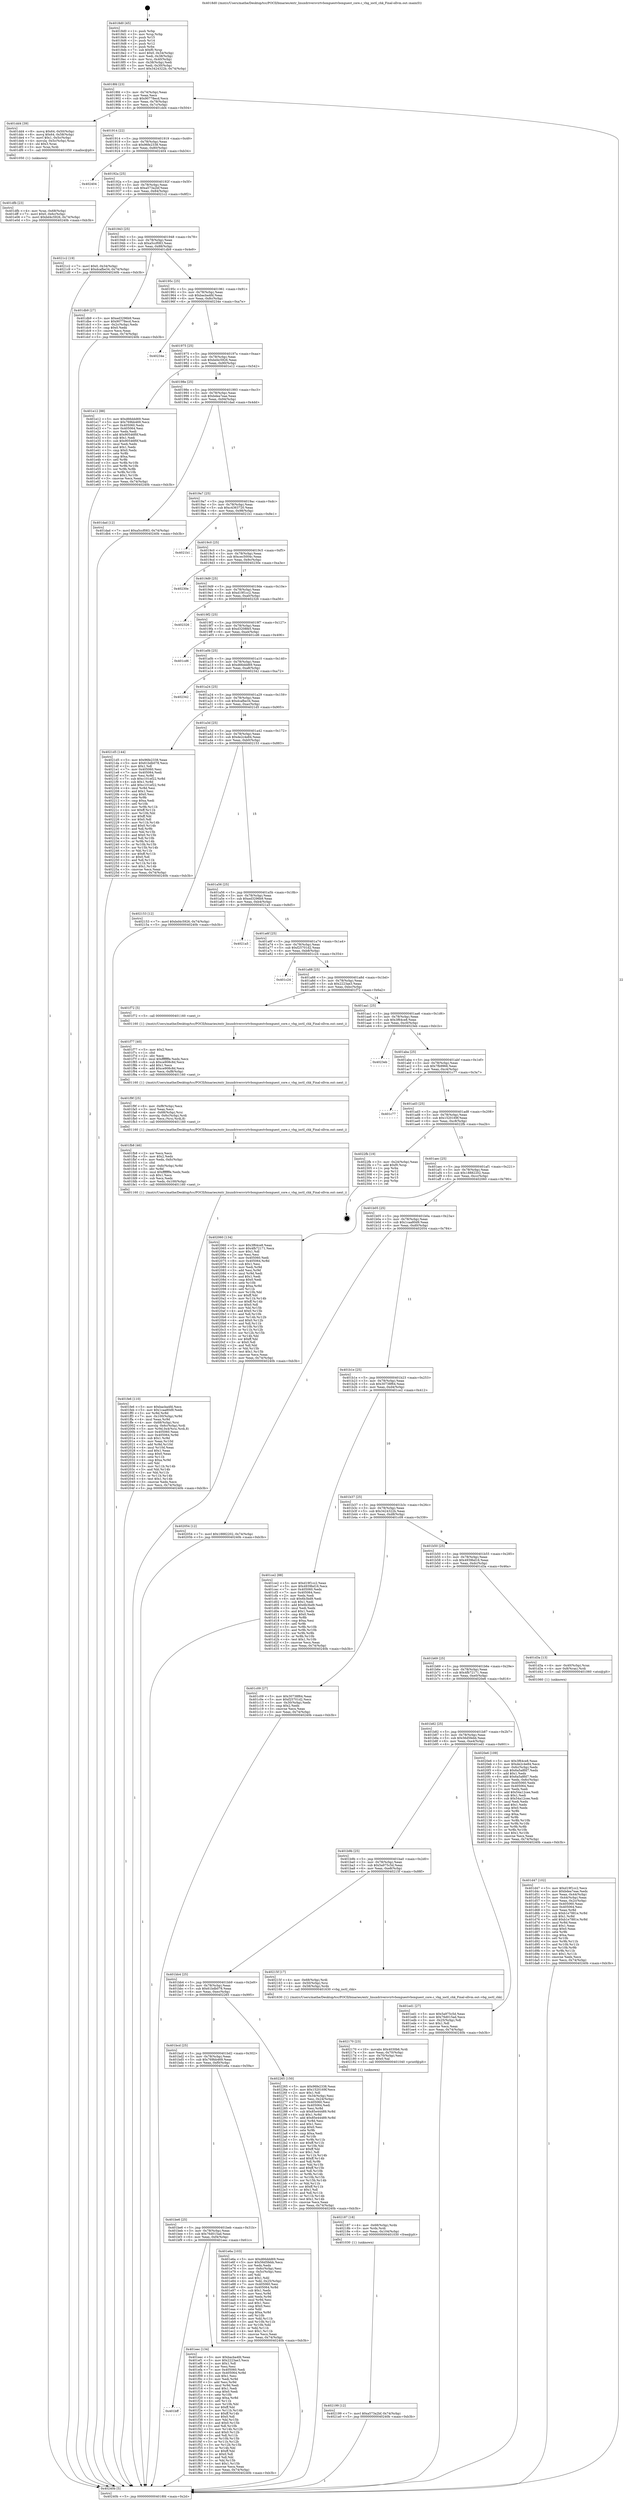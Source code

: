 digraph "0x4018d0" {
  label = "0x4018d0 (/mnt/c/Users/mathe/Desktop/tcc/POCII/binaries/extr_linuxdriversvirtvboxguestvboxguest_core.c_vbg_ioctl_chk_Final-ollvm.out::main(0))"
  labelloc = "t"
  node[shape=record]

  Entry [label="",width=0.3,height=0.3,shape=circle,fillcolor=black,style=filled]
  "0x4018fd" [label="{
     0x4018fd [23]\l
     | [instrs]\l
     &nbsp;&nbsp;0x4018fd \<+3\>: mov -0x74(%rbp),%eax\l
     &nbsp;&nbsp;0x401900 \<+2\>: mov %eax,%ecx\l
     &nbsp;&nbsp;0x401902 \<+6\>: sub $0x90778ecd,%ecx\l
     &nbsp;&nbsp;0x401908 \<+3\>: mov %eax,-0x78(%rbp)\l
     &nbsp;&nbsp;0x40190b \<+3\>: mov %ecx,-0x7c(%rbp)\l
     &nbsp;&nbsp;0x40190e \<+6\>: je 0000000000401dd4 \<main+0x504\>\l
  }"]
  "0x401dd4" [label="{
     0x401dd4 [39]\l
     | [instrs]\l
     &nbsp;&nbsp;0x401dd4 \<+8\>: movq $0x64,-0x50(%rbp)\l
     &nbsp;&nbsp;0x401ddc \<+8\>: movq $0x64,-0x58(%rbp)\l
     &nbsp;&nbsp;0x401de4 \<+7\>: movl $0x1,-0x5c(%rbp)\l
     &nbsp;&nbsp;0x401deb \<+4\>: movslq -0x5c(%rbp),%rax\l
     &nbsp;&nbsp;0x401def \<+4\>: shl $0x3,%rax\l
     &nbsp;&nbsp;0x401df3 \<+3\>: mov %rax,%rdi\l
     &nbsp;&nbsp;0x401df6 \<+5\>: call 0000000000401050 \<malloc@plt\>\l
     | [calls]\l
     &nbsp;&nbsp;0x401050 \{1\} (unknown)\l
  }"]
  "0x401914" [label="{
     0x401914 [22]\l
     | [instrs]\l
     &nbsp;&nbsp;0x401914 \<+5\>: jmp 0000000000401919 \<main+0x49\>\l
     &nbsp;&nbsp;0x401919 \<+3\>: mov -0x78(%rbp),%eax\l
     &nbsp;&nbsp;0x40191c \<+5\>: sub $0x96fe2338,%eax\l
     &nbsp;&nbsp;0x401921 \<+3\>: mov %eax,-0x80(%rbp)\l
     &nbsp;&nbsp;0x401924 \<+6\>: je 0000000000402404 \<main+0xb34\>\l
  }"]
  Exit [label="",width=0.3,height=0.3,shape=circle,fillcolor=black,style=filled,peripheries=2]
  "0x402404" [label="{
     0x402404\l
  }", style=dashed]
  "0x40192a" [label="{
     0x40192a [25]\l
     | [instrs]\l
     &nbsp;&nbsp;0x40192a \<+5\>: jmp 000000000040192f \<main+0x5f\>\l
     &nbsp;&nbsp;0x40192f \<+3\>: mov -0x78(%rbp),%eax\l
     &nbsp;&nbsp;0x401932 \<+5\>: sub $0xa573a2bf,%eax\l
     &nbsp;&nbsp;0x401937 \<+6\>: mov %eax,-0x84(%rbp)\l
     &nbsp;&nbsp;0x40193d \<+6\>: je 00000000004021c2 \<main+0x8f2\>\l
  }"]
  "0x402199" [label="{
     0x402199 [12]\l
     | [instrs]\l
     &nbsp;&nbsp;0x402199 \<+7\>: movl $0xa573a2bf,-0x74(%rbp)\l
     &nbsp;&nbsp;0x4021a0 \<+5\>: jmp 000000000040240b \<main+0xb3b\>\l
  }"]
  "0x4021c2" [label="{
     0x4021c2 [19]\l
     | [instrs]\l
     &nbsp;&nbsp;0x4021c2 \<+7\>: movl $0x0,-0x34(%rbp)\l
     &nbsp;&nbsp;0x4021c9 \<+7\>: movl $0xdcafbe34,-0x74(%rbp)\l
     &nbsp;&nbsp;0x4021d0 \<+5\>: jmp 000000000040240b \<main+0xb3b\>\l
  }"]
  "0x401943" [label="{
     0x401943 [25]\l
     | [instrs]\l
     &nbsp;&nbsp;0x401943 \<+5\>: jmp 0000000000401948 \<main+0x78\>\l
     &nbsp;&nbsp;0x401948 \<+3\>: mov -0x78(%rbp),%eax\l
     &nbsp;&nbsp;0x40194b \<+5\>: sub $0xa5ccf083,%eax\l
     &nbsp;&nbsp;0x401950 \<+6\>: mov %eax,-0x88(%rbp)\l
     &nbsp;&nbsp;0x401956 \<+6\>: je 0000000000401db9 \<main+0x4e9\>\l
  }"]
  "0x402187" [label="{
     0x402187 [18]\l
     | [instrs]\l
     &nbsp;&nbsp;0x402187 \<+4\>: mov -0x68(%rbp),%rdx\l
     &nbsp;&nbsp;0x40218b \<+3\>: mov %rdx,%rdi\l
     &nbsp;&nbsp;0x40218e \<+6\>: mov %eax,-0x104(%rbp)\l
     &nbsp;&nbsp;0x402194 \<+5\>: call 0000000000401030 \<free@plt\>\l
     | [calls]\l
     &nbsp;&nbsp;0x401030 \{1\} (unknown)\l
  }"]
  "0x401db9" [label="{
     0x401db9 [27]\l
     | [instrs]\l
     &nbsp;&nbsp;0x401db9 \<+5\>: mov $0xed3296b9,%eax\l
     &nbsp;&nbsp;0x401dbe \<+5\>: mov $0x90778ecd,%ecx\l
     &nbsp;&nbsp;0x401dc3 \<+3\>: mov -0x2c(%rbp),%edx\l
     &nbsp;&nbsp;0x401dc6 \<+3\>: cmp $0x0,%edx\l
     &nbsp;&nbsp;0x401dc9 \<+3\>: cmove %ecx,%eax\l
     &nbsp;&nbsp;0x401dcc \<+3\>: mov %eax,-0x74(%rbp)\l
     &nbsp;&nbsp;0x401dcf \<+5\>: jmp 000000000040240b \<main+0xb3b\>\l
  }"]
  "0x40195c" [label="{
     0x40195c [25]\l
     | [instrs]\l
     &nbsp;&nbsp;0x40195c \<+5\>: jmp 0000000000401961 \<main+0x91\>\l
     &nbsp;&nbsp;0x401961 \<+3\>: mov -0x78(%rbp),%eax\l
     &nbsp;&nbsp;0x401964 \<+5\>: sub $0xbacba4fd,%eax\l
     &nbsp;&nbsp;0x401969 \<+6\>: mov %eax,-0x8c(%rbp)\l
     &nbsp;&nbsp;0x40196f \<+6\>: je 000000000040234e \<main+0xa7e\>\l
  }"]
  "0x402170" [label="{
     0x402170 [23]\l
     | [instrs]\l
     &nbsp;&nbsp;0x402170 \<+10\>: movabs $0x4030b6,%rdi\l
     &nbsp;&nbsp;0x40217a \<+3\>: mov %eax,-0x70(%rbp)\l
     &nbsp;&nbsp;0x40217d \<+3\>: mov -0x70(%rbp),%esi\l
     &nbsp;&nbsp;0x402180 \<+2\>: mov $0x0,%al\l
     &nbsp;&nbsp;0x402182 \<+5\>: call 0000000000401040 \<printf@plt\>\l
     | [calls]\l
     &nbsp;&nbsp;0x401040 \{1\} (unknown)\l
  }"]
  "0x40234e" [label="{
     0x40234e\l
  }", style=dashed]
  "0x401975" [label="{
     0x401975 [25]\l
     | [instrs]\l
     &nbsp;&nbsp;0x401975 \<+5\>: jmp 000000000040197a \<main+0xaa\>\l
     &nbsp;&nbsp;0x40197a \<+3\>: mov -0x78(%rbp),%eax\l
     &nbsp;&nbsp;0x40197d \<+5\>: sub $0xbd4c5926,%eax\l
     &nbsp;&nbsp;0x401982 \<+6\>: mov %eax,-0x90(%rbp)\l
     &nbsp;&nbsp;0x401988 \<+6\>: je 0000000000401e12 \<main+0x542\>\l
  }"]
  "0x401fe6" [label="{
     0x401fe6 [110]\l
     | [instrs]\l
     &nbsp;&nbsp;0x401fe6 \<+5\>: mov $0xbacba4fd,%ecx\l
     &nbsp;&nbsp;0x401feb \<+5\>: mov $0x1caa80d9,%edx\l
     &nbsp;&nbsp;0x401ff0 \<+3\>: xor %r8d,%r8d\l
     &nbsp;&nbsp;0x401ff3 \<+7\>: mov -0x100(%rbp),%r9d\l
     &nbsp;&nbsp;0x401ffa \<+4\>: imul %eax,%r9d\l
     &nbsp;&nbsp;0x401ffe \<+4\>: mov -0x68(%rbp),%rsi\l
     &nbsp;&nbsp;0x402002 \<+4\>: movslq -0x6c(%rbp),%rdi\l
     &nbsp;&nbsp;0x402006 \<+5\>: mov %r9d,0x4(%rsi,%rdi,8)\l
     &nbsp;&nbsp;0x40200b \<+7\>: mov 0x405060,%eax\l
     &nbsp;&nbsp;0x402012 \<+8\>: mov 0x405064,%r9d\l
     &nbsp;&nbsp;0x40201a \<+4\>: sub $0x1,%r8d\l
     &nbsp;&nbsp;0x40201e \<+3\>: mov %eax,%r10d\l
     &nbsp;&nbsp;0x402021 \<+3\>: add %r8d,%r10d\l
     &nbsp;&nbsp;0x402024 \<+4\>: imul %r10d,%eax\l
     &nbsp;&nbsp;0x402028 \<+3\>: and $0x1,%eax\l
     &nbsp;&nbsp;0x40202b \<+3\>: cmp $0x0,%eax\l
     &nbsp;&nbsp;0x40202e \<+4\>: sete %r11b\l
     &nbsp;&nbsp;0x402032 \<+4\>: cmp $0xa,%r9d\l
     &nbsp;&nbsp;0x402036 \<+3\>: setl %bl\l
     &nbsp;&nbsp;0x402039 \<+3\>: mov %r11b,%r14b\l
     &nbsp;&nbsp;0x40203c \<+3\>: and %bl,%r14b\l
     &nbsp;&nbsp;0x40203f \<+3\>: xor %bl,%r11b\l
     &nbsp;&nbsp;0x402042 \<+3\>: or %r11b,%r14b\l
     &nbsp;&nbsp;0x402045 \<+4\>: test $0x1,%r14b\l
     &nbsp;&nbsp;0x402049 \<+3\>: cmovne %edx,%ecx\l
     &nbsp;&nbsp;0x40204c \<+3\>: mov %ecx,-0x74(%rbp)\l
     &nbsp;&nbsp;0x40204f \<+5\>: jmp 000000000040240b \<main+0xb3b\>\l
  }"]
  "0x401e12" [label="{
     0x401e12 [88]\l
     | [instrs]\l
     &nbsp;&nbsp;0x401e12 \<+5\>: mov $0xd66ddd69,%eax\l
     &nbsp;&nbsp;0x401e17 \<+5\>: mov $0x769bb469,%ecx\l
     &nbsp;&nbsp;0x401e1c \<+7\>: mov 0x405060,%edx\l
     &nbsp;&nbsp;0x401e23 \<+7\>: mov 0x405064,%esi\l
     &nbsp;&nbsp;0x401e2a \<+2\>: mov %edx,%edi\l
     &nbsp;&nbsp;0x401e2c \<+6\>: add $0x90546f0f,%edi\l
     &nbsp;&nbsp;0x401e32 \<+3\>: sub $0x1,%edi\l
     &nbsp;&nbsp;0x401e35 \<+6\>: sub $0x90546f0f,%edi\l
     &nbsp;&nbsp;0x401e3b \<+3\>: imul %edi,%edx\l
     &nbsp;&nbsp;0x401e3e \<+3\>: and $0x1,%edx\l
     &nbsp;&nbsp;0x401e41 \<+3\>: cmp $0x0,%edx\l
     &nbsp;&nbsp;0x401e44 \<+4\>: sete %r8b\l
     &nbsp;&nbsp;0x401e48 \<+3\>: cmp $0xa,%esi\l
     &nbsp;&nbsp;0x401e4b \<+4\>: setl %r9b\l
     &nbsp;&nbsp;0x401e4f \<+3\>: mov %r8b,%r10b\l
     &nbsp;&nbsp;0x401e52 \<+3\>: and %r9b,%r10b\l
     &nbsp;&nbsp;0x401e55 \<+3\>: xor %r9b,%r8b\l
     &nbsp;&nbsp;0x401e58 \<+3\>: or %r8b,%r10b\l
     &nbsp;&nbsp;0x401e5b \<+4\>: test $0x1,%r10b\l
     &nbsp;&nbsp;0x401e5f \<+3\>: cmovne %ecx,%eax\l
     &nbsp;&nbsp;0x401e62 \<+3\>: mov %eax,-0x74(%rbp)\l
     &nbsp;&nbsp;0x401e65 \<+5\>: jmp 000000000040240b \<main+0xb3b\>\l
  }"]
  "0x40198e" [label="{
     0x40198e [25]\l
     | [instrs]\l
     &nbsp;&nbsp;0x40198e \<+5\>: jmp 0000000000401993 \<main+0xc3\>\l
     &nbsp;&nbsp;0x401993 \<+3\>: mov -0x78(%rbp),%eax\l
     &nbsp;&nbsp;0x401996 \<+5\>: sub $0xbdea7eae,%eax\l
     &nbsp;&nbsp;0x40199b \<+6\>: mov %eax,-0x94(%rbp)\l
     &nbsp;&nbsp;0x4019a1 \<+6\>: je 0000000000401dad \<main+0x4dd\>\l
  }"]
  "0x401fb8" [label="{
     0x401fb8 [46]\l
     | [instrs]\l
     &nbsp;&nbsp;0x401fb8 \<+2\>: xor %ecx,%ecx\l
     &nbsp;&nbsp;0x401fba \<+5\>: mov $0x2,%edx\l
     &nbsp;&nbsp;0x401fbf \<+6\>: mov %edx,-0xfc(%rbp)\l
     &nbsp;&nbsp;0x401fc5 \<+1\>: cltd\l
     &nbsp;&nbsp;0x401fc6 \<+7\>: mov -0xfc(%rbp),%r8d\l
     &nbsp;&nbsp;0x401fcd \<+3\>: idiv %r8d\l
     &nbsp;&nbsp;0x401fd0 \<+6\>: imul $0xfffffffe,%edx,%edx\l
     &nbsp;&nbsp;0x401fd6 \<+3\>: sub $0x1,%ecx\l
     &nbsp;&nbsp;0x401fd9 \<+2\>: sub %ecx,%edx\l
     &nbsp;&nbsp;0x401fdb \<+6\>: mov %edx,-0x100(%rbp)\l
     &nbsp;&nbsp;0x401fe1 \<+5\>: call 0000000000401160 \<next_i\>\l
     | [calls]\l
     &nbsp;&nbsp;0x401160 \{1\} (/mnt/c/Users/mathe/Desktop/tcc/POCII/binaries/extr_linuxdriversvirtvboxguestvboxguest_core.c_vbg_ioctl_chk_Final-ollvm.out::next_i)\l
  }"]
  "0x401dad" [label="{
     0x401dad [12]\l
     | [instrs]\l
     &nbsp;&nbsp;0x401dad \<+7\>: movl $0xa5ccf083,-0x74(%rbp)\l
     &nbsp;&nbsp;0x401db4 \<+5\>: jmp 000000000040240b \<main+0xb3b\>\l
  }"]
  "0x4019a7" [label="{
     0x4019a7 [25]\l
     | [instrs]\l
     &nbsp;&nbsp;0x4019a7 \<+5\>: jmp 00000000004019ac \<main+0xdc\>\l
     &nbsp;&nbsp;0x4019ac \<+3\>: mov -0x78(%rbp),%eax\l
     &nbsp;&nbsp;0x4019af \<+5\>: sub $0xc4363720,%eax\l
     &nbsp;&nbsp;0x4019b4 \<+6\>: mov %eax,-0x98(%rbp)\l
     &nbsp;&nbsp;0x4019ba \<+6\>: je 00000000004021b1 \<main+0x8e1\>\l
  }"]
  "0x401f9f" [label="{
     0x401f9f [25]\l
     | [instrs]\l
     &nbsp;&nbsp;0x401f9f \<+6\>: mov -0xf8(%rbp),%ecx\l
     &nbsp;&nbsp;0x401fa5 \<+3\>: imul %eax,%ecx\l
     &nbsp;&nbsp;0x401fa8 \<+4\>: mov -0x68(%rbp),%rsi\l
     &nbsp;&nbsp;0x401fac \<+4\>: movslq -0x6c(%rbp),%rdi\l
     &nbsp;&nbsp;0x401fb0 \<+3\>: mov %ecx,(%rsi,%rdi,8)\l
     &nbsp;&nbsp;0x401fb3 \<+5\>: call 0000000000401160 \<next_i\>\l
     | [calls]\l
     &nbsp;&nbsp;0x401160 \{1\} (/mnt/c/Users/mathe/Desktop/tcc/POCII/binaries/extr_linuxdriversvirtvboxguestvboxguest_core.c_vbg_ioctl_chk_Final-ollvm.out::next_i)\l
  }"]
  "0x4021b1" [label="{
     0x4021b1\l
  }", style=dashed]
  "0x4019c0" [label="{
     0x4019c0 [25]\l
     | [instrs]\l
     &nbsp;&nbsp;0x4019c0 \<+5\>: jmp 00000000004019c5 \<main+0xf5\>\l
     &nbsp;&nbsp;0x4019c5 \<+3\>: mov -0x78(%rbp),%eax\l
     &nbsp;&nbsp;0x4019c8 \<+5\>: sub $0xcec5004c,%eax\l
     &nbsp;&nbsp;0x4019cd \<+6\>: mov %eax,-0x9c(%rbp)\l
     &nbsp;&nbsp;0x4019d3 \<+6\>: je 000000000040230e \<main+0xa3e\>\l
  }"]
  "0x401f77" [label="{
     0x401f77 [40]\l
     | [instrs]\l
     &nbsp;&nbsp;0x401f77 \<+5\>: mov $0x2,%ecx\l
     &nbsp;&nbsp;0x401f7c \<+1\>: cltd\l
     &nbsp;&nbsp;0x401f7d \<+2\>: idiv %ecx\l
     &nbsp;&nbsp;0x401f7f \<+6\>: imul $0xfffffffe,%edx,%ecx\l
     &nbsp;&nbsp;0x401f85 \<+6\>: sub $0xce908c8d,%ecx\l
     &nbsp;&nbsp;0x401f8b \<+3\>: add $0x1,%ecx\l
     &nbsp;&nbsp;0x401f8e \<+6\>: add $0xce908c8d,%ecx\l
     &nbsp;&nbsp;0x401f94 \<+6\>: mov %ecx,-0xf8(%rbp)\l
     &nbsp;&nbsp;0x401f9a \<+5\>: call 0000000000401160 \<next_i\>\l
     | [calls]\l
     &nbsp;&nbsp;0x401160 \{1\} (/mnt/c/Users/mathe/Desktop/tcc/POCII/binaries/extr_linuxdriversvirtvboxguestvboxguest_core.c_vbg_ioctl_chk_Final-ollvm.out::next_i)\l
  }"]
  "0x40230e" [label="{
     0x40230e\l
  }", style=dashed]
  "0x4019d9" [label="{
     0x4019d9 [25]\l
     | [instrs]\l
     &nbsp;&nbsp;0x4019d9 \<+5\>: jmp 00000000004019de \<main+0x10e\>\l
     &nbsp;&nbsp;0x4019de \<+3\>: mov -0x78(%rbp),%eax\l
     &nbsp;&nbsp;0x4019e1 \<+5\>: sub $0xd19f1cc2,%eax\l
     &nbsp;&nbsp;0x4019e6 \<+6\>: mov %eax,-0xa0(%rbp)\l
     &nbsp;&nbsp;0x4019ec \<+6\>: je 0000000000402326 \<main+0xa56\>\l
  }"]
  "0x401bff" [label="{
     0x401bff\l
  }", style=dashed]
  "0x402326" [label="{
     0x402326\l
  }", style=dashed]
  "0x4019f2" [label="{
     0x4019f2 [25]\l
     | [instrs]\l
     &nbsp;&nbsp;0x4019f2 \<+5\>: jmp 00000000004019f7 \<main+0x127\>\l
     &nbsp;&nbsp;0x4019f7 \<+3\>: mov -0x78(%rbp),%eax\l
     &nbsp;&nbsp;0x4019fa \<+5\>: sub $0xd3208fe5,%eax\l
     &nbsp;&nbsp;0x4019ff \<+6\>: mov %eax,-0xa4(%rbp)\l
     &nbsp;&nbsp;0x401a05 \<+6\>: je 0000000000401cd6 \<main+0x406\>\l
  }"]
  "0x401eec" [label="{
     0x401eec [134]\l
     | [instrs]\l
     &nbsp;&nbsp;0x401eec \<+5\>: mov $0xbacba4fd,%eax\l
     &nbsp;&nbsp;0x401ef1 \<+5\>: mov $0x2223ae3,%ecx\l
     &nbsp;&nbsp;0x401ef6 \<+2\>: mov $0x1,%dl\l
     &nbsp;&nbsp;0x401ef8 \<+2\>: xor %esi,%esi\l
     &nbsp;&nbsp;0x401efa \<+7\>: mov 0x405060,%edi\l
     &nbsp;&nbsp;0x401f01 \<+8\>: mov 0x405064,%r8d\l
     &nbsp;&nbsp;0x401f09 \<+3\>: sub $0x1,%esi\l
     &nbsp;&nbsp;0x401f0c \<+3\>: mov %edi,%r9d\l
     &nbsp;&nbsp;0x401f0f \<+3\>: add %esi,%r9d\l
     &nbsp;&nbsp;0x401f12 \<+4\>: imul %r9d,%edi\l
     &nbsp;&nbsp;0x401f16 \<+3\>: and $0x1,%edi\l
     &nbsp;&nbsp;0x401f19 \<+3\>: cmp $0x0,%edi\l
     &nbsp;&nbsp;0x401f1c \<+4\>: sete %r10b\l
     &nbsp;&nbsp;0x401f20 \<+4\>: cmp $0xa,%r8d\l
     &nbsp;&nbsp;0x401f24 \<+4\>: setl %r11b\l
     &nbsp;&nbsp;0x401f28 \<+3\>: mov %r10b,%bl\l
     &nbsp;&nbsp;0x401f2b \<+3\>: xor $0xff,%bl\l
     &nbsp;&nbsp;0x401f2e \<+3\>: mov %r11b,%r14b\l
     &nbsp;&nbsp;0x401f31 \<+4\>: xor $0xff,%r14b\l
     &nbsp;&nbsp;0x401f35 \<+3\>: xor $0x0,%dl\l
     &nbsp;&nbsp;0x401f38 \<+3\>: mov %bl,%r15b\l
     &nbsp;&nbsp;0x401f3b \<+4\>: and $0x0,%r15b\l
     &nbsp;&nbsp;0x401f3f \<+3\>: and %dl,%r10b\l
     &nbsp;&nbsp;0x401f42 \<+3\>: mov %r14b,%r12b\l
     &nbsp;&nbsp;0x401f45 \<+4\>: and $0x0,%r12b\l
     &nbsp;&nbsp;0x401f49 \<+3\>: and %dl,%r11b\l
     &nbsp;&nbsp;0x401f4c \<+3\>: or %r10b,%r15b\l
     &nbsp;&nbsp;0x401f4f \<+3\>: or %r11b,%r12b\l
     &nbsp;&nbsp;0x401f52 \<+3\>: xor %r12b,%r15b\l
     &nbsp;&nbsp;0x401f55 \<+3\>: or %r14b,%bl\l
     &nbsp;&nbsp;0x401f58 \<+3\>: xor $0xff,%bl\l
     &nbsp;&nbsp;0x401f5b \<+3\>: or $0x0,%dl\l
     &nbsp;&nbsp;0x401f5e \<+2\>: and %dl,%bl\l
     &nbsp;&nbsp;0x401f60 \<+3\>: or %bl,%r15b\l
     &nbsp;&nbsp;0x401f63 \<+4\>: test $0x1,%r15b\l
     &nbsp;&nbsp;0x401f67 \<+3\>: cmovne %ecx,%eax\l
     &nbsp;&nbsp;0x401f6a \<+3\>: mov %eax,-0x74(%rbp)\l
     &nbsp;&nbsp;0x401f6d \<+5\>: jmp 000000000040240b \<main+0xb3b\>\l
  }"]
  "0x401cd6" [label="{
     0x401cd6\l
  }", style=dashed]
  "0x401a0b" [label="{
     0x401a0b [25]\l
     | [instrs]\l
     &nbsp;&nbsp;0x401a0b \<+5\>: jmp 0000000000401a10 \<main+0x140\>\l
     &nbsp;&nbsp;0x401a10 \<+3\>: mov -0x78(%rbp),%eax\l
     &nbsp;&nbsp;0x401a13 \<+5\>: sub $0xd66ddd69,%eax\l
     &nbsp;&nbsp;0x401a18 \<+6\>: mov %eax,-0xa8(%rbp)\l
     &nbsp;&nbsp;0x401a1e \<+6\>: je 0000000000402342 \<main+0xa72\>\l
  }"]
  "0x401be6" [label="{
     0x401be6 [25]\l
     | [instrs]\l
     &nbsp;&nbsp;0x401be6 \<+5\>: jmp 0000000000401beb \<main+0x31b\>\l
     &nbsp;&nbsp;0x401beb \<+3\>: mov -0x78(%rbp),%eax\l
     &nbsp;&nbsp;0x401bee \<+5\>: sub $0x76d015ad,%eax\l
     &nbsp;&nbsp;0x401bf3 \<+6\>: mov %eax,-0xf4(%rbp)\l
     &nbsp;&nbsp;0x401bf9 \<+6\>: je 0000000000401eec \<main+0x61c\>\l
  }"]
  "0x402342" [label="{
     0x402342\l
  }", style=dashed]
  "0x401a24" [label="{
     0x401a24 [25]\l
     | [instrs]\l
     &nbsp;&nbsp;0x401a24 \<+5\>: jmp 0000000000401a29 \<main+0x159\>\l
     &nbsp;&nbsp;0x401a29 \<+3\>: mov -0x78(%rbp),%eax\l
     &nbsp;&nbsp;0x401a2c \<+5\>: sub $0xdcafbe34,%eax\l
     &nbsp;&nbsp;0x401a31 \<+6\>: mov %eax,-0xac(%rbp)\l
     &nbsp;&nbsp;0x401a37 \<+6\>: je 00000000004021d5 \<main+0x905\>\l
  }"]
  "0x401e6a" [label="{
     0x401e6a [103]\l
     | [instrs]\l
     &nbsp;&nbsp;0x401e6a \<+5\>: mov $0xd66ddd69,%eax\l
     &nbsp;&nbsp;0x401e6f \<+5\>: mov $0x56d5febb,%ecx\l
     &nbsp;&nbsp;0x401e74 \<+2\>: xor %edx,%edx\l
     &nbsp;&nbsp;0x401e76 \<+3\>: mov -0x6c(%rbp),%esi\l
     &nbsp;&nbsp;0x401e79 \<+3\>: cmp -0x5c(%rbp),%esi\l
     &nbsp;&nbsp;0x401e7c \<+4\>: setl %dil\l
     &nbsp;&nbsp;0x401e80 \<+4\>: and $0x1,%dil\l
     &nbsp;&nbsp;0x401e84 \<+4\>: mov %dil,-0x25(%rbp)\l
     &nbsp;&nbsp;0x401e88 \<+7\>: mov 0x405060,%esi\l
     &nbsp;&nbsp;0x401e8f \<+8\>: mov 0x405064,%r8d\l
     &nbsp;&nbsp;0x401e97 \<+3\>: sub $0x1,%edx\l
     &nbsp;&nbsp;0x401e9a \<+3\>: mov %esi,%r9d\l
     &nbsp;&nbsp;0x401e9d \<+3\>: add %edx,%r9d\l
     &nbsp;&nbsp;0x401ea0 \<+4\>: imul %r9d,%esi\l
     &nbsp;&nbsp;0x401ea4 \<+3\>: and $0x1,%esi\l
     &nbsp;&nbsp;0x401ea7 \<+3\>: cmp $0x0,%esi\l
     &nbsp;&nbsp;0x401eaa \<+4\>: sete %dil\l
     &nbsp;&nbsp;0x401eae \<+4\>: cmp $0xa,%r8d\l
     &nbsp;&nbsp;0x401eb2 \<+4\>: setl %r10b\l
     &nbsp;&nbsp;0x401eb6 \<+3\>: mov %dil,%r11b\l
     &nbsp;&nbsp;0x401eb9 \<+3\>: and %r10b,%r11b\l
     &nbsp;&nbsp;0x401ebc \<+3\>: xor %r10b,%dil\l
     &nbsp;&nbsp;0x401ebf \<+3\>: or %dil,%r11b\l
     &nbsp;&nbsp;0x401ec2 \<+4\>: test $0x1,%r11b\l
     &nbsp;&nbsp;0x401ec6 \<+3\>: cmovne %ecx,%eax\l
     &nbsp;&nbsp;0x401ec9 \<+3\>: mov %eax,-0x74(%rbp)\l
     &nbsp;&nbsp;0x401ecc \<+5\>: jmp 000000000040240b \<main+0xb3b\>\l
  }"]
  "0x4021d5" [label="{
     0x4021d5 [144]\l
     | [instrs]\l
     &nbsp;&nbsp;0x4021d5 \<+5\>: mov $0x96fe2338,%eax\l
     &nbsp;&nbsp;0x4021da \<+5\>: mov $0x61bdb078,%ecx\l
     &nbsp;&nbsp;0x4021df \<+2\>: mov $0x1,%dl\l
     &nbsp;&nbsp;0x4021e1 \<+7\>: mov 0x405060,%esi\l
     &nbsp;&nbsp;0x4021e8 \<+7\>: mov 0x405064,%edi\l
     &nbsp;&nbsp;0x4021ef \<+3\>: mov %esi,%r8d\l
     &nbsp;&nbsp;0x4021f2 \<+7\>: sub $0xc101ef22,%r8d\l
     &nbsp;&nbsp;0x4021f9 \<+4\>: sub $0x1,%r8d\l
     &nbsp;&nbsp;0x4021fd \<+7\>: add $0xc101ef22,%r8d\l
     &nbsp;&nbsp;0x402204 \<+4\>: imul %r8d,%esi\l
     &nbsp;&nbsp;0x402208 \<+3\>: and $0x1,%esi\l
     &nbsp;&nbsp;0x40220b \<+3\>: cmp $0x0,%esi\l
     &nbsp;&nbsp;0x40220e \<+4\>: sete %r9b\l
     &nbsp;&nbsp;0x402212 \<+3\>: cmp $0xa,%edi\l
     &nbsp;&nbsp;0x402215 \<+4\>: setl %r10b\l
     &nbsp;&nbsp;0x402219 \<+3\>: mov %r9b,%r11b\l
     &nbsp;&nbsp;0x40221c \<+4\>: xor $0xff,%r11b\l
     &nbsp;&nbsp;0x402220 \<+3\>: mov %r10b,%bl\l
     &nbsp;&nbsp;0x402223 \<+3\>: xor $0xff,%bl\l
     &nbsp;&nbsp;0x402226 \<+3\>: xor $0x0,%dl\l
     &nbsp;&nbsp;0x402229 \<+3\>: mov %r11b,%r14b\l
     &nbsp;&nbsp;0x40222c \<+4\>: and $0x0,%r14b\l
     &nbsp;&nbsp;0x402230 \<+3\>: and %dl,%r9b\l
     &nbsp;&nbsp;0x402233 \<+3\>: mov %bl,%r15b\l
     &nbsp;&nbsp;0x402236 \<+4\>: and $0x0,%r15b\l
     &nbsp;&nbsp;0x40223a \<+3\>: and %dl,%r10b\l
     &nbsp;&nbsp;0x40223d \<+3\>: or %r9b,%r14b\l
     &nbsp;&nbsp;0x402240 \<+3\>: or %r10b,%r15b\l
     &nbsp;&nbsp;0x402243 \<+3\>: xor %r15b,%r14b\l
     &nbsp;&nbsp;0x402246 \<+3\>: or %bl,%r11b\l
     &nbsp;&nbsp;0x402249 \<+4\>: xor $0xff,%r11b\l
     &nbsp;&nbsp;0x40224d \<+3\>: or $0x0,%dl\l
     &nbsp;&nbsp;0x402250 \<+3\>: and %dl,%r11b\l
     &nbsp;&nbsp;0x402253 \<+3\>: or %r11b,%r14b\l
     &nbsp;&nbsp;0x402256 \<+4\>: test $0x1,%r14b\l
     &nbsp;&nbsp;0x40225a \<+3\>: cmovne %ecx,%eax\l
     &nbsp;&nbsp;0x40225d \<+3\>: mov %eax,-0x74(%rbp)\l
     &nbsp;&nbsp;0x402260 \<+5\>: jmp 000000000040240b \<main+0xb3b\>\l
  }"]
  "0x401a3d" [label="{
     0x401a3d [25]\l
     | [instrs]\l
     &nbsp;&nbsp;0x401a3d \<+5\>: jmp 0000000000401a42 \<main+0x172\>\l
     &nbsp;&nbsp;0x401a42 \<+3\>: mov -0x78(%rbp),%eax\l
     &nbsp;&nbsp;0x401a45 \<+5\>: sub $0xde2c4e84,%eax\l
     &nbsp;&nbsp;0x401a4a \<+6\>: mov %eax,-0xb0(%rbp)\l
     &nbsp;&nbsp;0x401a50 \<+6\>: je 0000000000402153 \<main+0x883\>\l
  }"]
  "0x401bcd" [label="{
     0x401bcd [25]\l
     | [instrs]\l
     &nbsp;&nbsp;0x401bcd \<+5\>: jmp 0000000000401bd2 \<main+0x302\>\l
     &nbsp;&nbsp;0x401bd2 \<+3\>: mov -0x78(%rbp),%eax\l
     &nbsp;&nbsp;0x401bd5 \<+5\>: sub $0x769bb469,%eax\l
     &nbsp;&nbsp;0x401bda \<+6\>: mov %eax,-0xf0(%rbp)\l
     &nbsp;&nbsp;0x401be0 \<+6\>: je 0000000000401e6a \<main+0x59a\>\l
  }"]
  "0x402153" [label="{
     0x402153 [12]\l
     | [instrs]\l
     &nbsp;&nbsp;0x402153 \<+7\>: movl $0xbd4c5926,-0x74(%rbp)\l
     &nbsp;&nbsp;0x40215a \<+5\>: jmp 000000000040240b \<main+0xb3b\>\l
  }"]
  "0x401a56" [label="{
     0x401a56 [25]\l
     | [instrs]\l
     &nbsp;&nbsp;0x401a56 \<+5\>: jmp 0000000000401a5b \<main+0x18b\>\l
     &nbsp;&nbsp;0x401a5b \<+3\>: mov -0x78(%rbp),%eax\l
     &nbsp;&nbsp;0x401a5e \<+5\>: sub $0xed3296b9,%eax\l
     &nbsp;&nbsp;0x401a63 \<+6\>: mov %eax,-0xb4(%rbp)\l
     &nbsp;&nbsp;0x401a69 \<+6\>: je 00000000004021a5 \<main+0x8d5\>\l
  }"]
  "0x402265" [label="{
     0x402265 [150]\l
     | [instrs]\l
     &nbsp;&nbsp;0x402265 \<+5\>: mov $0x96fe2338,%eax\l
     &nbsp;&nbsp;0x40226a \<+5\>: mov $0x1520169f,%ecx\l
     &nbsp;&nbsp;0x40226f \<+2\>: mov $0x1,%dl\l
     &nbsp;&nbsp;0x402271 \<+3\>: mov -0x34(%rbp),%esi\l
     &nbsp;&nbsp;0x402274 \<+3\>: mov %esi,-0x24(%rbp)\l
     &nbsp;&nbsp;0x402277 \<+7\>: mov 0x405060,%esi\l
     &nbsp;&nbsp;0x40227e \<+7\>: mov 0x405064,%edi\l
     &nbsp;&nbsp;0x402285 \<+3\>: mov %esi,%r8d\l
     &nbsp;&nbsp;0x402288 \<+7\>: sub $0x85e44489,%r8d\l
     &nbsp;&nbsp;0x40228f \<+4\>: sub $0x1,%r8d\l
     &nbsp;&nbsp;0x402293 \<+7\>: add $0x85e44489,%r8d\l
     &nbsp;&nbsp;0x40229a \<+4\>: imul %r8d,%esi\l
     &nbsp;&nbsp;0x40229e \<+3\>: and $0x1,%esi\l
     &nbsp;&nbsp;0x4022a1 \<+3\>: cmp $0x0,%esi\l
     &nbsp;&nbsp;0x4022a4 \<+4\>: sete %r9b\l
     &nbsp;&nbsp;0x4022a8 \<+3\>: cmp $0xa,%edi\l
     &nbsp;&nbsp;0x4022ab \<+4\>: setl %r10b\l
     &nbsp;&nbsp;0x4022af \<+3\>: mov %r9b,%r11b\l
     &nbsp;&nbsp;0x4022b2 \<+4\>: xor $0xff,%r11b\l
     &nbsp;&nbsp;0x4022b6 \<+3\>: mov %r10b,%bl\l
     &nbsp;&nbsp;0x4022b9 \<+3\>: xor $0xff,%bl\l
     &nbsp;&nbsp;0x4022bc \<+3\>: xor $0x1,%dl\l
     &nbsp;&nbsp;0x4022bf \<+3\>: mov %r11b,%r14b\l
     &nbsp;&nbsp;0x4022c2 \<+4\>: and $0xff,%r14b\l
     &nbsp;&nbsp;0x4022c6 \<+3\>: and %dl,%r9b\l
     &nbsp;&nbsp;0x4022c9 \<+3\>: mov %bl,%r15b\l
     &nbsp;&nbsp;0x4022cc \<+4\>: and $0xff,%r15b\l
     &nbsp;&nbsp;0x4022d0 \<+3\>: and %dl,%r10b\l
     &nbsp;&nbsp;0x4022d3 \<+3\>: or %r9b,%r14b\l
     &nbsp;&nbsp;0x4022d6 \<+3\>: or %r10b,%r15b\l
     &nbsp;&nbsp;0x4022d9 \<+3\>: xor %r15b,%r14b\l
     &nbsp;&nbsp;0x4022dc \<+3\>: or %bl,%r11b\l
     &nbsp;&nbsp;0x4022df \<+4\>: xor $0xff,%r11b\l
     &nbsp;&nbsp;0x4022e3 \<+3\>: or $0x1,%dl\l
     &nbsp;&nbsp;0x4022e6 \<+3\>: and %dl,%r11b\l
     &nbsp;&nbsp;0x4022e9 \<+3\>: or %r11b,%r14b\l
     &nbsp;&nbsp;0x4022ec \<+4\>: test $0x1,%r14b\l
     &nbsp;&nbsp;0x4022f0 \<+3\>: cmovne %ecx,%eax\l
     &nbsp;&nbsp;0x4022f3 \<+3\>: mov %eax,-0x74(%rbp)\l
     &nbsp;&nbsp;0x4022f6 \<+5\>: jmp 000000000040240b \<main+0xb3b\>\l
  }"]
  "0x4021a5" [label="{
     0x4021a5\l
  }", style=dashed]
  "0x401a6f" [label="{
     0x401a6f [25]\l
     | [instrs]\l
     &nbsp;&nbsp;0x401a6f \<+5\>: jmp 0000000000401a74 \<main+0x1a4\>\l
     &nbsp;&nbsp;0x401a74 \<+3\>: mov -0x78(%rbp),%eax\l
     &nbsp;&nbsp;0x401a77 \<+5\>: sub $0xf25701d2,%eax\l
     &nbsp;&nbsp;0x401a7c \<+6\>: mov %eax,-0xb8(%rbp)\l
     &nbsp;&nbsp;0x401a82 \<+6\>: je 0000000000401c24 \<main+0x354\>\l
  }"]
  "0x401bb4" [label="{
     0x401bb4 [25]\l
     | [instrs]\l
     &nbsp;&nbsp;0x401bb4 \<+5\>: jmp 0000000000401bb9 \<main+0x2e9\>\l
     &nbsp;&nbsp;0x401bb9 \<+3\>: mov -0x78(%rbp),%eax\l
     &nbsp;&nbsp;0x401bbc \<+5\>: sub $0x61bdb078,%eax\l
     &nbsp;&nbsp;0x401bc1 \<+6\>: mov %eax,-0xec(%rbp)\l
     &nbsp;&nbsp;0x401bc7 \<+6\>: je 0000000000402265 \<main+0x995\>\l
  }"]
  "0x401c24" [label="{
     0x401c24\l
  }", style=dashed]
  "0x401a88" [label="{
     0x401a88 [25]\l
     | [instrs]\l
     &nbsp;&nbsp;0x401a88 \<+5\>: jmp 0000000000401a8d \<main+0x1bd\>\l
     &nbsp;&nbsp;0x401a8d \<+3\>: mov -0x78(%rbp),%eax\l
     &nbsp;&nbsp;0x401a90 \<+5\>: sub $0x2223ae3,%eax\l
     &nbsp;&nbsp;0x401a95 \<+6\>: mov %eax,-0xbc(%rbp)\l
     &nbsp;&nbsp;0x401a9b \<+6\>: je 0000000000401f72 \<main+0x6a2\>\l
  }"]
  "0x40215f" [label="{
     0x40215f [17]\l
     | [instrs]\l
     &nbsp;&nbsp;0x40215f \<+4\>: mov -0x68(%rbp),%rdi\l
     &nbsp;&nbsp;0x402163 \<+4\>: mov -0x50(%rbp),%rsi\l
     &nbsp;&nbsp;0x402167 \<+4\>: mov -0x58(%rbp),%rdx\l
     &nbsp;&nbsp;0x40216b \<+5\>: call 0000000000401630 \<vbg_ioctl_chk\>\l
     | [calls]\l
     &nbsp;&nbsp;0x401630 \{1\} (/mnt/c/Users/mathe/Desktop/tcc/POCII/binaries/extr_linuxdriversvirtvboxguestvboxguest_core.c_vbg_ioctl_chk_Final-ollvm.out::vbg_ioctl_chk)\l
  }"]
  "0x401f72" [label="{
     0x401f72 [5]\l
     | [instrs]\l
     &nbsp;&nbsp;0x401f72 \<+5\>: call 0000000000401160 \<next_i\>\l
     | [calls]\l
     &nbsp;&nbsp;0x401160 \{1\} (/mnt/c/Users/mathe/Desktop/tcc/POCII/binaries/extr_linuxdriversvirtvboxguestvboxguest_core.c_vbg_ioctl_chk_Final-ollvm.out::next_i)\l
  }"]
  "0x401aa1" [label="{
     0x401aa1 [25]\l
     | [instrs]\l
     &nbsp;&nbsp;0x401aa1 \<+5\>: jmp 0000000000401aa6 \<main+0x1d6\>\l
     &nbsp;&nbsp;0x401aa6 \<+3\>: mov -0x78(%rbp),%eax\l
     &nbsp;&nbsp;0x401aa9 \<+5\>: sub $0x3f64ce8,%eax\l
     &nbsp;&nbsp;0x401aae \<+6\>: mov %eax,-0xc0(%rbp)\l
     &nbsp;&nbsp;0x401ab4 \<+6\>: je 00000000004023eb \<main+0xb1b\>\l
  }"]
  "0x401b9b" [label="{
     0x401b9b [25]\l
     | [instrs]\l
     &nbsp;&nbsp;0x401b9b \<+5\>: jmp 0000000000401ba0 \<main+0x2d0\>\l
     &nbsp;&nbsp;0x401ba0 \<+3\>: mov -0x78(%rbp),%eax\l
     &nbsp;&nbsp;0x401ba3 \<+5\>: sub $0x5a975c5d,%eax\l
     &nbsp;&nbsp;0x401ba8 \<+6\>: mov %eax,-0xe8(%rbp)\l
     &nbsp;&nbsp;0x401bae \<+6\>: je 000000000040215f \<main+0x88f\>\l
  }"]
  "0x4023eb" [label="{
     0x4023eb\l
  }", style=dashed]
  "0x401aba" [label="{
     0x401aba [25]\l
     | [instrs]\l
     &nbsp;&nbsp;0x401aba \<+5\>: jmp 0000000000401abf \<main+0x1ef\>\l
     &nbsp;&nbsp;0x401abf \<+3\>: mov -0x78(%rbp),%eax\l
     &nbsp;&nbsp;0x401ac2 \<+5\>: sub $0x7fb9966,%eax\l
     &nbsp;&nbsp;0x401ac7 \<+6\>: mov %eax,-0xc4(%rbp)\l
     &nbsp;&nbsp;0x401acd \<+6\>: je 0000000000401c77 \<main+0x3a7\>\l
  }"]
  "0x401ed1" [label="{
     0x401ed1 [27]\l
     | [instrs]\l
     &nbsp;&nbsp;0x401ed1 \<+5\>: mov $0x5a975c5d,%eax\l
     &nbsp;&nbsp;0x401ed6 \<+5\>: mov $0x76d015ad,%ecx\l
     &nbsp;&nbsp;0x401edb \<+3\>: mov -0x25(%rbp),%dl\l
     &nbsp;&nbsp;0x401ede \<+3\>: test $0x1,%dl\l
     &nbsp;&nbsp;0x401ee1 \<+3\>: cmovne %ecx,%eax\l
     &nbsp;&nbsp;0x401ee4 \<+3\>: mov %eax,-0x74(%rbp)\l
     &nbsp;&nbsp;0x401ee7 \<+5\>: jmp 000000000040240b \<main+0xb3b\>\l
  }"]
  "0x401c77" [label="{
     0x401c77\l
  }", style=dashed]
  "0x401ad3" [label="{
     0x401ad3 [25]\l
     | [instrs]\l
     &nbsp;&nbsp;0x401ad3 \<+5\>: jmp 0000000000401ad8 \<main+0x208\>\l
     &nbsp;&nbsp;0x401ad8 \<+3\>: mov -0x78(%rbp),%eax\l
     &nbsp;&nbsp;0x401adb \<+5\>: sub $0x1520169f,%eax\l
     &nbsp;&nbsp;0x401ae0 \<+6\>: mov %eax,-0xc8(%rbp)\l
     &nbsp;&nbsp;0x401ae6 \<+6\>: je 00000000004022fb \<main+0xa2b\>\l
  }"]
  "0x401b82" [label="{
     0x401b82 [25]\l
     | [instrs]\l
     &nbsp;&nbsp;0x401b82 \<+5\>: jmp 0000000000401b87 \<main+0x2b7\>\l
     &nbsp;&nbsp;0x401b87 \<+3\>: mov -0x78(%rbp),%eax\l
     &nbsp;&nbsp;0x401b8a \<+5\>: sub $0x56d5febb,%eax\l
     &nbsp;&nbsp;0x401b8f \<+6\>: mov %eax,-0xe4(%rbp)\l
     &nbsp;&nbsp;0x401b95 \<+6\>: je 0000000000401ed1 \<main+0x601\>\l
  }"]
  "0x4022fb" [label="{
     0x4022fb [19]\l
     | [instrs]\l
     &nbsp;&nbsp;0x4022fb \<+3\>: mov -0x24(%rbp),%eax\l
     &nbsp;&nbsp;0x4022fe \<+7\>: add $0xf0,%rsp\l
     &nbsp;&nbsp;0x402305 \<+1\>: pop %rbx\l
     &nbsp;&nbsp;0x402306 \<+2\>: pop %r12\l
     &nbsp;&nbsp;0x402308 \<+2\>: pop %r14\l
     &nbsp;&nbsp;0x40230a \<+2\>: pop %r15\l
     &nbsp;&nbsp;0x40230c \<+1\>: pop %rbp\l
     &nbsp;&nbsp;0x40230d \<+1\>: ret\l
  }"]
  "0x401aec" [label="{
     0x401aec [25]\l
     | [instrs]\l
     &nbsp;&nbsp;0x401aec \<+5\>: jmp 0000000000401af1 \<main+0x221\>\l
     &nbsp;&nbsp;0x401af1 \<+3\>: mov -0x78(%rbp),%eax\l
     &nbsp;&nbsp;0x401af4 \<+5\>: sub $0x18882202,%eax\l
     &nbsp;&nbsp;0x401af9 \<+6\>: mov %eax,-0xcc(%rbp)\l
     &nbsp;&nbsp;0x401aff \<+6\>: je 0000000000402060 \<main+0x790\>\l
  }"]
  "0x4020e6" [label="{
     0x4020e6 [109]\l
     | [instrs]\l
     &nbsp;&nbsp;0x4020e6 \<+5\>: mov $0x3f64ce8,%eax\l
     &nbsp;&nbsp;0x4020eb \<+5\>: mov $0xde2c4e84,%ecx\l
     &nbsp;&nbsp;0x4020f0 \<+3\>: mov -0x6c(%rbp),%edx\l
     &nbsp;&nbsp;0x4020f3 \<+6\>: sub $0x6a5a8fd7,%edx\l
     &nbsp;&nbsp;0x4020f9 \<+3\>: add $0x1,%edx\l
     &nbsp;&nbsp;0x4020fc \<+6\>: add $0x6a5a8fd7,%edx\l
     &nbsp;&nbsp;0x402102 \<+3\>: mov %edx,-0x6c(%rbp)\l
     &nbsp;&nbsp;0x402105 \<+7\>: mov 0x405060,%edx\l
     &nbsp;&nbsp;0x40210c \<+7\>: mov 0x405064,%esi\l
     &nbsp;&nbsp;0x402113 \<+2\>: mov %edx,%edi\l
     &nbsp;&nbsp;0x402115 \<+6\>: add $0x54a12cee,%edi\l
     &nbsp;&nbsp;0x40211b \<+3\>: sub $0x1,%edi\l
     &nbsp;&nbsp;0x40211e \<+6\>: sub $0x54a12cee,%edi\l
     &nbsp;&nbsp;0x402124 \<+3\>: imul %edi,%edx\l
     &nbsp;&nbsp;0x402127 \<+3\>: and $0x1,%edx\l
     &nbsp;&nbsp;0x40212a \<+3\>: cmp $0x0,%edx\l
     &nbsp;&nbsp;0x40212d \<+4\>: sete %r8b\l
     &nbsp;&nbsp;0x402131 \<+3\>: cmp $0xa,%esi\l
     &nbsp;&nbsp;0x402134 \<+4\>: setl %r9b\l
     &nbsp;&nbsp;0x402138 \<+3\>: mov %r8b,%r10b\l
     &nbsp;&nbsp;0x40213b \<+3\>: and %r9b,%r10b\l
     &nbsp;&nbsp;0x40213e \<+3\>: xor %r9b,%r8b\l
     &nbsp;&nbsp;0x402141 \<+3\>: or %r8b,%r10b\l
     &nbsp;&nbsp;0x402144 \<+4\>: test $0x1,%r10b\l
     &nbsp;&nbsp;0x402148 \<+3\>: cmovne %ecx,%eax\l
     &nbsp;&nbsp;0x40214b \<+3\>: mov %eax,-0x74(%rbp)\l
     &nbsp;&nbsp;0x40214e \<+5\>: jmp 000000000040240b \<main+0xb3b\>\l
  }"]
  "0x402060" [label="{
     0x402060 [134]\l
     | [instrs]\l
     &nbsp;&nbsp;0x402060 \<+5\>: mov $0x3f64ce8,%eax\l
     &nbsp;&nbsp;0x402065 \<+5\>: mov $0x4fb72171,%ecx\l
     &nbsp;&nbsp;0x40206a \<+2\>: mov $0x1,%dl\l
     &nbsp;&nbsp;0x40206c \<+2\>: xor %esi,%esi\l
     &nbsp;&nbsp;0x40206e \<+7\>: mov 0x405060,%edi\l
     &nbsp;&nbsp;0x402075 \<+8\>: mov 0x405064,%r8d\l
     &nbsp;&nbsp;0x40207d \<+3\>: sub $0x1,%esi\l
     &nbsp;&nbsp;0x402080 \<+3\>: mov %edi,%r9d\l
     &nbsp;&nbsp;0x402083 \<+3\>: add %esi,%r9d\l
     &nbsp;&nbsp;0x402086 \<+4\>: imul %r9d,%edi\l
     &nbsp;&nbsp;0x40208a \<+3\>: and $0x1,%edi\l
     &nbsp;&nbsp;0x40208d \<+3\>: cmp $0x0,%edi\l
     &nbsp;&nbsp;0x402090 \<+4\>: sete %r10b\l
     &nbsp;&nbsp;0x402094 \<+4\>: cmp $0xa,%r8d\l
     &nbsp;&nbsp;0x402098 \<+4\>: setl %r11b\l
     &nbsp;&nbsp;0x40209c \<+3\>: mov %r10b,%bl\l
     &nbsp;&nbsp;0x40209f \<+3\>: xor $0xff,%bl\l
     &nbsp;&nbsp;0x4020a2 \<+3\>: mov %r11b,%r14b\l
     &nbsp;&nbsp;0x4020a5 \<+4\>: xor $0xff,%r14b\l
     &nbsp;&nbsp;0x4020a9 \<+3\>: xor $0x0,%dl\l
     &nbsp;&nbsp;0x4020ac \<+3\>: mov %bl,%r15b\l
     &nbsp;&nbsp;0x4020af \<+4\>: and $0x0,%r15b\l
     &nbsp;&nbsp;0x4020b3 \<+3\>: and %dl,%r10b\l
     &nbsp;&nbsp;0x4020b6 \<+3\>: mov %r14b,%r12b\l
     &nbsp;&nbsp;0x4020b9 \<+4\>: and $0x0,%r12b\l
     &nbsp;&nbsp;0x4020bd \<+3\>: and %dl,%r11b\l
     &nbsp;&nbsp;0x4020c0 \<+3\>: or %r10b,%r15b\l
     &nbsp;&nbsp;0x4020c3 \<+3\>: or %r11b,%r12b\l
     &nbsp;&nbsp;0x4020c6 \<+3\>: xor %r12b,%r15b\l
     &nbsp;&nbsp;0x4020c9 \<+3\>: or %r14b,%bl\l
     &nbsp;&nbsp;0x4020cc \<+3\>: xor $0xff,%bl\l
     &nbsp;&nbsp;0x4020cf \<+3\>: or $0x0,%dl\l
     &nbsp;&nbsp;0x4020d2 \<+2\>: and %dl,%bl\l
     &nbsp;&nbsp;0x4020d4 \<+3\>: or %bl,%r15b\l
     &nbsp;&nbsp;0x4020d7 \<+4\>: test $0x1,%r15b\l
     &nbsp;&nbsp;0x4020db \<+3\>: cmovne %ecx,%eax\l
     &nbsp;&nbsp;0x4020de \<+3\>: mov %eax,-0x74(%rbp)\l
     &nbsp;&nbsp;0x4020e1 \<+5\>: jmp 000000000040240b \<main+0xb3b\>\l
  }"]
  "0x401b05" [label="{
     0x401b05 [25]\l
     | [instrs]\l
     &nbsp;&nbsp;0x401b05 \<+5\>: jmp 0000000000401b0a \<main+0x23a\>\l
     &nbsp;&nbsp;0x401b0a \<+3\>: mov -0x78(%rbp),%eax\l
     &nbsp;&nbsp;0x401b0d \<+5\>: sub $0x1caa80d9,%eax\l
     &nbsp;&nbsp;0x401b12 \<+6\>: mov %eax,-0xd0(%rbp)\l
     &nbsp;&nbsp;0x401b18 \<+6\>: je 0000000000402054 \<main+0x784\>\l
  }"]
  "0x401dfb" [label="{
     0x401dfb [23]\l
     | [instrs]\l
     &nbsp;&nbsp;0x401dfb \<+4\>: mov %rax,-0x68(%rbp)\l
     &nbsp;&nbsp;0x401dff \<+7\>: movl $0x0,-0x6c(%rbp)\l
     &nbsp;&nbsp;0x401e06 \<+7\>: movl $0xbd4c5926,-0x74(%rbp)\l
     &nbsp;&nbsp;0x401e0d \<+5\>: jmp 000000000040240b \<main+0xb3b\>\l
  }"]
  "0x402054" [label="{
     0x402054 [12]\l
     | [instrs]\l
     &nbsp;&nbsp;0x402054 \<+7\>: movl $0x18882202,-0x74(%rbp)\l
     &nbsp;&nbsp;0x40205b \<+5\>: jmp 000000000040240b \<main+0xb3b\>\l
  }"]
  "0x401b1e" [label="{
     0x401b1e [25]\l
     | [instrs]\l
     &nbsp;&nbsp;0x401b1e \<+5\>: jmp 0000000000401b23 \<main+0x253\>\l
     &nbsp;&nbsp;0x401b23 \<+3\>: mov -0x78(%rbp),%eax\l
     &nbsp;&nbsp;0x401b26 \<+5\>: sub $0x30738f64,%eax\l
     &nbsp;&nbsp;0x401b2b \<+6\>: mov %eax,-0xd4(%rbp)\l
     &nbsp;&nbsp;0x401b31 \<+6\>: je 0000000000401ce2 \<main+0x412\>\l
  }"]
  "0x401d47" [label="{
     0x401d47 [102]\l
     | [instrs]\l
     &nbsp;&nbsp;0x401d47 \<+5\>: mov $0xd19f1cc2,%ecx\l
     &nbsp;&nbsp;0x401d4c \<+5\>: mov $0xbdea7eae,%edx\l
     &nbsp;&nbsp;0x401d51 \<+3\>: mov %eax,-0x44(%rbp)\l
     &nbsp;&nbsp;0x401d54 \<+3\>: mov -0x44(%rbp),%eax\l
     &nbsp;&nbsp;0x401d57 \<+3\>: mov %eax,-0x2c(%rbp)\l
     &nbsp;&nbsp;0x401d5a \<+7\>: mov 0x405060,%eax\l
     &nbsp;&nbsp;0x401d61 \<+7\>: mov 0x405064,%esi\l
     &nbsp;&nbsp;0x401d68 \<+3\>: mov %eax,%r8d\l
     &nbsp;&nbsp;0x401d6b \<+7\>: sub $0xb1e7881e,%r8d\l
     &nbsp;&nbsp;0x401d72 \<+4\>: sub $0x1,%r8d\l
     &nbsp;&nbsp;0x401d76 \<+7\>: add $0xb1e7881e,%r8d\l
     &nbsp;&nbsp;0x401d7d \<+4\>: imul %r8d,%eax\l
     &nbsp;&nbsp;0x401d81 \<+3\>: and $0x1,%eax\l
     &nbsp;&nbsp;0x401d84 \<+3\>: cmp $0x0,%eax\l
     &nbsp;&nbsp;0x401d87 \<+4\>: sete %r9b\l
     &nbsp;&nbsp;0x401d8b \<+3\>: cmp $0xa,%esi\l
     &nbsp;&nbsp;0x401d8e \<+4\>: setl %r10b\l
     &nbsp;&nbsp;0x401d92 \<+3\>: mov %r9b,%r11b\l
     &nbsp;&nbsp;0x401d95 \<+3\>: and %r10b,%r11b\l
     &nbsp;&nbsp;0x401d98 \<+3\>: xor %r10b,%r9b\l
     &nbsp;&nbsp;0x401d9b \<+3\>: or %r9b,%r11b\l
     &nbsp;&nbsp;0x401d9e \<+4\>: test $0x1,%r11b\l
     &nbsp;&nbsp;0x401da2 \<+3\>: cmovne %edx,%ecx\l
     &nbsp;&nbsp;0x401da5 \<+3\>: mov %ecx,-0x74(%rbp)\l
     &nbsp;&nbsp;0x401da8 \<+5\>: jmp 000000000040240b \<main+0xb3b\>\l
  }"]
  "0x401ce2" [label="{
     0x401ce2 [88]\l
     | [instrs]\l
     &nbsp;&nbsp;0x401ce2 \<+5\>: mov $0xd19f1cc2,%eax\l
     &nbsp;&nbsp;0x401ce7 \<+5\>: mov $0x4939bd16,%ecx\l
     &nbsp;&nbsp;0x401cec \<+7\>: mov 0x405060,%edx\l
     &nbsp;&nbsp;0x401cf3 \<+7\>: mov 0x405064,%esi\l
     &nbsp;&nbsp;0x401cfa \<+2\>: mov %edx,%edi\l
     &nbsp;&nbsp;0x401cfc \<+6\>: sub $0x6b3bd9,%edi\l
     &nbsp;&nbsp;0x401d02 \<+3\>: sub $0x1,%edi\l
     &nbsp;&nbsp;0x401d05 \<+6\>: add $0x6b3bd9,%edi\l
     &nbsp;&nbsp;0x401d0b \<+3\>: imul %edi,%edx\l
     &nbsp;&nbsp;0x401d0e \<+3\>: and $0x1,%edx\l
     &nbsp;&nbsp;0x401d11 \<+3\>: cmp $0x0,%edx\l
     &nbsp;&nbsp;0x401d14 \<+4\>: sete %r8b\l
     &nbsp;&nbsp;0x401d18 \<+3\>: cmp $0xa,%esi\l
     &nbsp;&nbsp;0x401d1b \<+4\>: setl %r9b\l
     &nbsp;&nbsp;0x401d1f \<+3\>: mov %r8b,%r10b\l
     &nbsp;&nbsp;0x401d22 \<+3\>: and %r9b,%r10b\l
     &nbsp;&nbsp;0x401d25 \<+3\>: xor %r9b,%r8b\l
     &nbsp;&nbsp;0x401d28 \<+3\>: or %r8b,%r10b\l
     &nbsp;&nbsp;0x401d2b \<+4\>: test $0x1,%r10b\l
     &nbsp;&nbsp;0x401d2f \<+3\>: cmovne %ecx,%eax\l
     &nbsp;&nbsp;0x401d32 \<+3\>: mov %eax,-0x74(%rbp)\l
     &nbsp;&nbsp;0x401d35 \<+5\>: jmp 000000000040240b \<main+0xb3b\>\l
  }"]
  "0x401b37" [label="{
     0x401b37 [25]\l
     | [instrs]\l
     &nbsp;&nbsp;0x401b37 \<+5\>: jmp 0000000000401b3c \<main+0x26c\>\l
     &nbsp;&nbsp;0x401b3c \<+3\>: mov -0x78(%rbp),%eax\l
     &nbsp;&nbsp;0x401b3f \<+5\>: sub $0x3424322b,%eax\l
     &nbsp;&nbsp;0x401b44 \<+6\>: mov %eax,-0xd8(%rbp)\l
     &nbsp;&nbsp;0x401b4a \<+6\>: je 0000000000401c09 \<main+0x339\>\l
  }"]
  "0x401b69" [label="{
     0x401b69 [25]\l
     | [instrs]\l
     &nbsp;&nbsp;0x401b69 \<+5\>: jmp 0000000000401b6e \<main+0x29e\>\l
     &nbsp;&nbsp;0x401b6e \<+3\>: mov -0x78(%rbp),%eax\l
     &nbsp;&nbsp;0x401b71 \<+5\>: sub $0x4fb72171,%eax\l
     &nbsp;&nbsp;0x401b76 \<+6\>: mov %eax,-0xe0(%rbp)\l
     &nbsp;&nbsp;0x401b7c \<+6\>: je 00000000004020e6 \<main+0x816\>\l
  }"]
  "0x401c09" [label="{
     0x401c09 [27]\l
     | [instrs]\l
     &nbsp;&nbsp;0x401c09 \<+5\>: mov $0x30738f64,%eax\l
     &nbsp;&nbsp;0x401c0e \<+5\>: mov $0xf25701d2,%ecx\l
     &nbsp;&nbsp;0x401c13 \<+3\>: mov -0x30(%rbp),%edx\l
     &nbsp;&nbsp;0x401c16 \<+3\>: cmp $0x2,%edx\l
     &nbsp;&nbsp;0x401c19 \<+3\>: cmovne %ecx,%eax\l
     &nbsp;&nbsp;0x401c1c \<+3\>: mov %eax,-0x74(%rbp)\l
     &nbsp;&nbsp;0x401c1f \<+5\>: jmp 000000000040240b \<main+0xb3b\>\l
  }"]
  "0x401b50" [label="{
     0x401b50 [25]\l
     | [instrs]\l
     &nbsp;&nbsp;0x401b50 \<+5\>: jmp 0000000000401b55 \<main+0x285\>\l
     &nbsp;&nbsp;0x401b55 \<+3\>: mov -0x78(%rbp),%eax\l
     &nbsp;&nbsp;0x401b58 \<+5\>: sub $0x4939bd16,%eax\l
     &nbsp;&nbsp;0x401b5d \<+6\>: mov %eax,-0xdc(%rbp)\l
     &nbsp;&nbsp;0x401b63 \<+6\>: je 0000000000401d3a \<main+0x46a\>\l
  }"]
  "0x40240b" [label="{
     0x40240b [5]\l
     | [instrs]\l
     &nbsp;&nbsp;0x40240b \<+5\>: jmp 00000000004018fd \<main+0x2d\>\l
  }"]
  "0x4018d0" [label="{
     0x4018d0 [45]\l
     | [instrs]\l
     &nbsp;&nbsp;0x4018d0 \<+1\>: push %rbp\l
     &nbsp;&nbsp;0x4018d1 \<+3\>: mov %rsp,%rbp\l
     &nbsp;&nbsp;0x4018d4 \<+2\>: push %r15\l
     &nbsp;&nbsp;0x4018d6 \<+2\>: push %r14\l
     &nbsp;&nbsp;0x4018d8 \<+2\>: push %r12\l
     &nbsp;&nbsp;0x4018da \<+1\>: push %rbx\l
     &nbsp;&nbsp;0x4018db \<+7\>: sub $0xf0,%rsp\l
     &nbsp;&nbsp;0x4018e2 \<+7\>: movl $0x0,-0x34(%rbp)\l
     &nbsp;&nbsp;0x4018e9 \<+3\>: mov %edi,-0x38(%rbp)\l
     &nbsp;&nbsp;0x4018ec \<+4\>: mov %rsi,-0x40(%rbp)\l
     &nbsp;&nbsp;0x4018f0 \<+3\>: mov -0x38(%rbp),%edi\l
     &nbsp;&nbsp;0x4018f3 \<+3\>: mov %edi,-0x30(%rbp)\l
     &nbsp;&nbsp;0x4018f6 \<+7\>: movl $0x3424322b,-0x74(%rbp)\l
  }"]
  "0x401d3a" [label="{
     0x401d3a [13]\l
     | [instrs]\l
     &nbsp;&nbsp;0x401d3a \<+4\>: mov -0x40(%rbp),%rax\l
     &nbsp;&nbsp;0x401d3e \<+4\>: mov 0x8(%rax),%rdi\l
     &nbsp;&nbsp;0x401d42 \<+5\>: call 0000000000401060 \<atoi@plt\>\l
     | [calls]\l
     &nbsp;&nbsp;0x401060 \{1\} (unknown)\l
  }"]
  Entry -> "0x4018d0" [label=" 1"]
  "0x4018fd" -> "0x401dd4" [label=" 1"]
  "0x4018fd" -> "0x401914" [label=" 22"]
  "0x4022fb" -> Exit [label=" 1"]
  "0x401914" -> "0x402404" [label=" 0"]
  "0x401914" -> "0x40192a" [label=" 22"]
  "0x402265" -> "0x40240b" [label=" 1"]
  "0x40192a" -> "0x4021c2" [label=" 1"]
  "0x40192a" -> "0x401943" [label=" 21"]
  "0x4021d5" -> "0x40240b" [label=" 1"]
  "0x401943" -> "0x401db9" [label=" 1"]
  "0x401943" -> "0x40195c" [label=" 20"]
  "0x4021c2" -> "0x40240b" [label=" 1"]
  "0x40195c" -> "0x40234e" [label=" 0"]
  "0x40195c" -> "0x401975" [label=" 20"]
  "0x402199" -> "0x40240b" [label=" 1"]
  "0x401975" -> "0x401e12" [label=" 2"]
  "0x401975" -> "0x40198e" [label=" 18"]
  "0x402187" -> "0x402199" [label=" 1"]
  "0x40198e" -> "0x401dad" [label=" 1"]
  "0x40198e" -> "0x4019a7" [label=" 17"]
  "0x402170" -> "0x402187" [label=" 1"]
  "0x4019a7" -> "0x4021b1" [label=" 0"]
  "0x4019a7" -> "0x4019c0" [label=" 17"]
  "0x40215f" -> "0x402170" [label=" 1"]
  "0x4019c0" -> "0x40230e" [label=" 0"]
  "0x4019c0" -> "0x4019d9" [label=" 17"]
  "0x402153" -> "0x40240b" [label=" 1"]
  "0x4019d9" -> "0x402326" [label=" 0"]
  "0x4019d9" -> "0x4019f2" [label=" 17"]
  "0x4020e6" -> "0x40240b" [label=" 1"]
  "0x4019f2" -> "0x401cd6" [label=" 0"]
  "0x4019f2" -> "0x401a0b" [label=" 17"]
  "0x402060" -> "0x40240b" [label=" 1"]
  "0x401a0b" -> "0x402342" [label=" 0"]
  "0x401a0b" -> "0x401a24" [label=" 17"]
  "0x401fe6" -> "0x40240b" [label=" 1"]
  "0x401a24" -> "0x4021d5" [label=" 1"]
  "0x401a24" -> "0x401a3d" [label=" 16"]
  "0x401fb8" -> "0x401fe6" [label=" 1"]
  "0x401a3d" -> "0x402153" [label=" 1"]
  "0x401a3d" -> "0x401a56" [label=" 15"]
  "0x401f77" -> "0x401f9f" [label=" 1"]
  "0x401a56" -> "0x4021a5" [label=" 0"]
  "0x401a56" -> "0x401a6f" [label=" 15"]
  "0x401f72" -> "0x401f77" [label=" 1"]
  "0x401a6f" -> "0x401c24" [label=" 0"]
  "0x401a6f" -> "0x401a88" [label=" 15"]
  "0x401be6" -> "0x401bff" [label=" 0"]
  "0x401a88" -> "0x401f72" [label=" 1"]
  "0x401a88" -> "0x401aa1" [label=" 14"]
  "0x401be6" -> "0x401eec" [label=" 1"]
  "0x401aa1" -> "0x4023eb" [label=" 0"]
  "0x401aa1" -> "0x401aba" [label=" 14"]
  "0x401ed1" -> "0x40240b" [label=" 2"]
  "0x401aba" -> "0x401c77" [label=" 0"]
  "0x401aba" -> "0x401ad3" [label=" 14"]
  "0x401e6a" -> "0x40240b" [label=" 2"]
  "0x401ad3" -> "0x4022fb" [label=" 1"]
  "0x401ad3" -> "0x401aec" [label=" 13"]
  "0x401bcd" -> "0x401e6a" [label=" 2"]
  "0x401aec" -> "0x402060" [label=" 1"]
  "0x401aec" -> "0x401b05" [label=" 12"]
  "0x401f9f" -> "0x401fb8" [label=" 1"]
  "0x401b05" -> "0x402054" [label=" 1"]
  "0x401b05" -> "0x401b1e" [label=" 11"]
  "0x401bb4" -> "0x402265" [label=" 1"]
  "0x401b1e" -> "0x401ce2" [label=" 1"]
  "0x401b1e" -> "0x401b37" [label=" 10"]
  "0x401eec" -> "0x40240b" [label=" 1"]
  "0x401b37" -> "0x401c09" [label=" 1"]
  "0x401b37" -> "0x401b50" [label=" 9"]
  "0x401c09" -> "0x40240b" [label=" 1"]
  "0x4018d0" -> "0x4018fd" [label=" 1"]
  "0x40240b" -> "0x4018fd" [label=" 22"]
  "0x401ce2" -> "0x40240b" [label=" 1"]
  "0x401b9b" -> "0x401bb4" [label=" 4"]
  "0x401b50" -> "0x401d3a" [label=" 1"]
  "0x401b50" -> "0x401b69" [label=" 8"]
  "0x401d3a" -> "0x401d47" [label=" 1"]
  "0x401d47" -> "0x40240b" [label=" 1"]
  "0x401dad" -> "0x40240b" [label=" 1"]
  "0x401db9" -> "0x40240b" [label=" 1"]
  "0x401dd4" -> "0x401dfb" [label=" 1"]
  "0x401dfb" -> "0x40240b" [label=" 1"]
  "0x401e12" -> "0x40240b" [label=" 2"]
  "0x401bb4" -> "0x401bcd" [label=" 3"]
  "0x401b69" -> "0x4020e6" [label=" 1"]
  "0x401b69" -> "0x401b82" [label=" 7"]
  "0x401bcd" -> "0x401be6" [label=" 1"]
  "0x401b82" -> "0x401ed1" [label=" 2"]
  "0x401b82" -> "0x401b9b" [label=" 5"]
  "0x402054" -> "0x40240b" [label=" 1"]
  "0x401b9b" -> "0x40215f" [label=" 1"]
}
